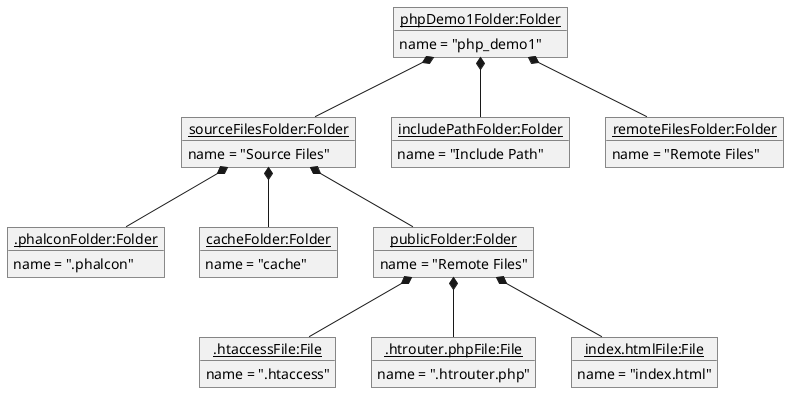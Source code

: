 @startuml
'https://plantuml.com/object-diagram

'After step 2 when the app folder is deleted

object "<u>phpDemo1Folder:Folder</u>" as pdf {
    name = "php_demo1"
}

object "<u>sourceFilesFolder:Folder</u>" as sff {
    name = "Source Files"
}

object "<u>includePathFolder:Folder</u>" as ipf {
    name = "Include Path"
}

object "<u>remoteFilesFolder:Folder</u>" as rff {
    name = "Remote Files"
}

object "<u>.phalconFolder:Folder</u>" as pf {
    name = ".phalcon"
}

object "<u>cacheFolder:Folder</u>" as cf {
    name = "cache"
}

object "<u>publicFolder:Folder</u>" as puf {
    name = "Remote Files"
}

object "<u>.htaccessFile:File</u>" as hf {
    name = ".htaccess"
}

object "<u>.htrouter.phpFile:File</u>" as htrf {
    name = ".htrouter.php"
}

object "<u>index.htmlFile:File</u>" as itf{
    name = "index.html"
}

pdf *-- sff
pdf *-- ipf
pdf *-- rff

sff *-- pf
sff *-- cf
sff *-- puf

puf *-- hf
puf *-- htrf
puf *-- itf

@enduml
